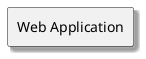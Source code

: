 {
  "sha1": "6u9uieg4kz3avotzvkx4ze0oz9cdhbn",
  "insertion": {
    "when": "2024-05-30T20:48:21.054Z",
    "url": "https://forum.plantuml.net/15879",
    "user": "plantuml@gmail.com"
  }
}
@startuml
skinparam rectangle {
    shadowing true
}

rectangle "Web Application" as web_app
@enduml
